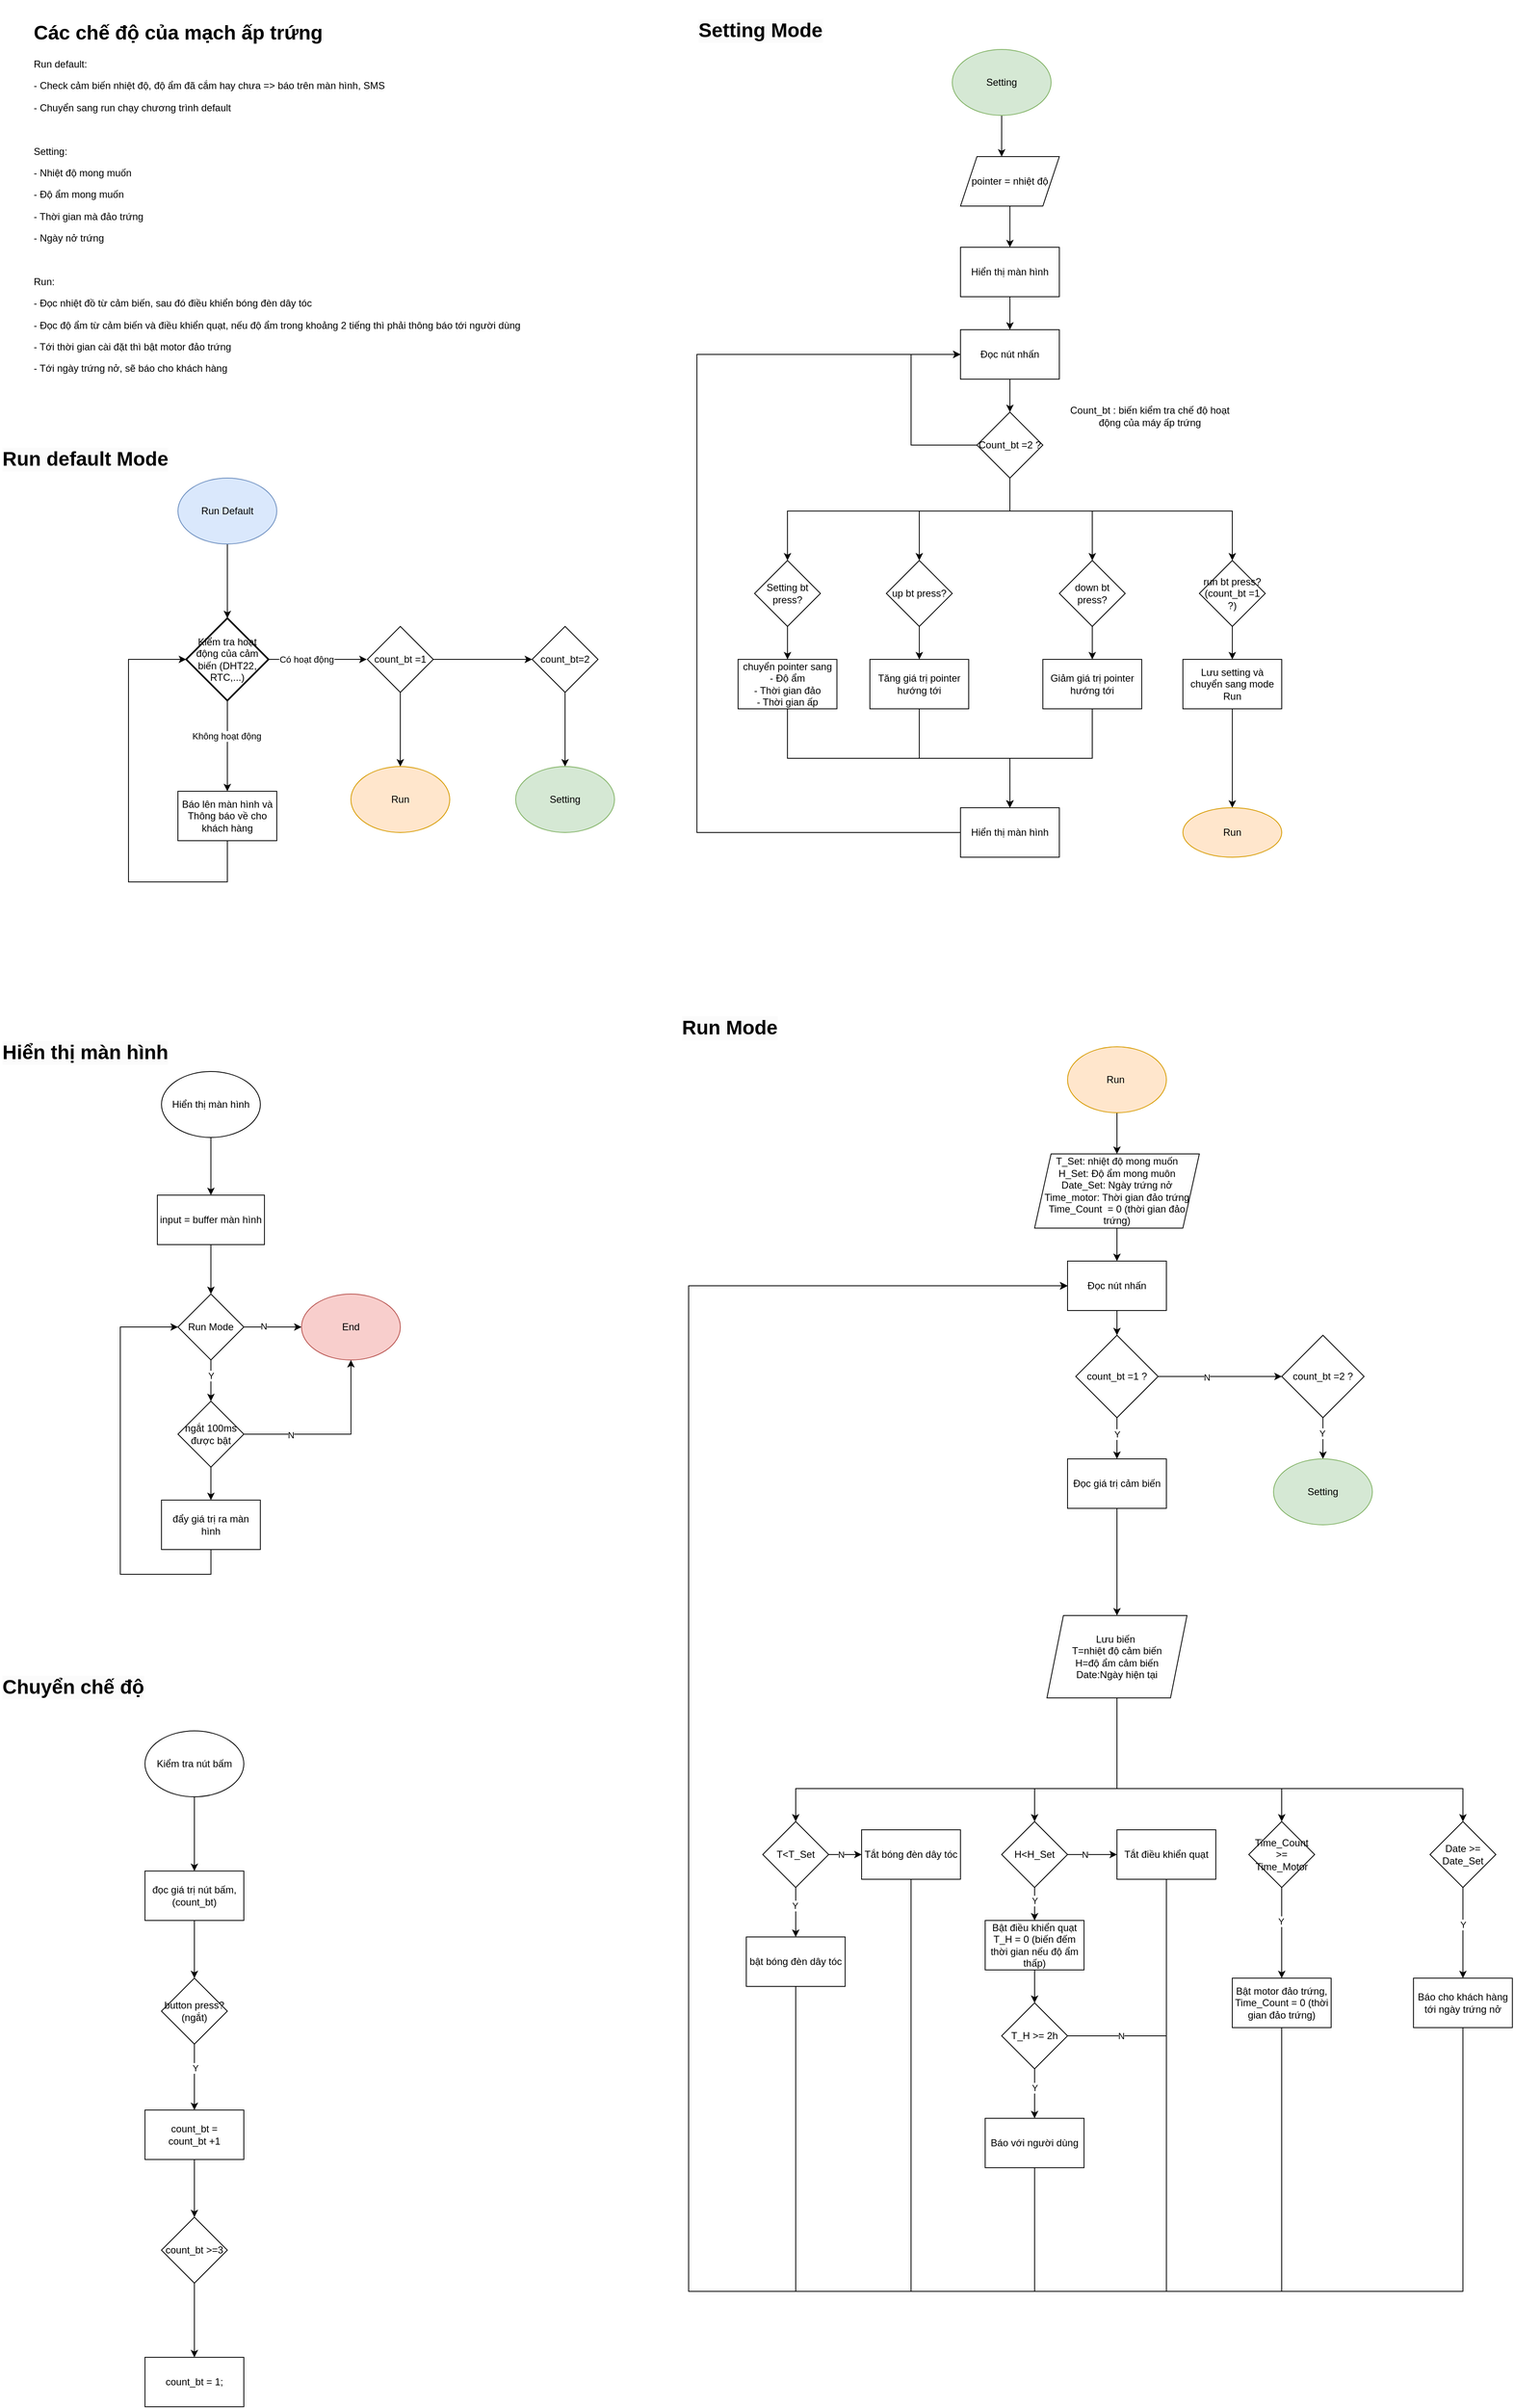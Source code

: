 <mxfile version="21.3.2" type="device">
  <diagram id="CBP5hiTo70mSyP7MHaft" name="Page-1">
    <mxGraphModel dx="880" dy="484" grid="1" gridSize="10" guides="1" tooltips="1" connect="1" arrows="1" fold="1" page="1" pageScale="1" pageWidth="850" pageHeight="1100" math="0" shadow="0">
      <root>
        <mxCell id="0" />
        <mxCell id="1" parent="0" />
        <mxCell id="OI3GbFLyFDMWONoh8uZv-60" value="" style="edgeStyle=orthogonalEdgeStyle;rounded=0;orthogonalLoop=1;jettySize=auto;html=1;fontSize=12;" parent="1" source="OI3GbFLyFDMWONoh8uZv-40" target="OI3GbFLyFDMWONoh8uZv-59" edge="1">
          <mxGeometry relative="1" as="geometry">
            <Array as="points">
              <mxPoint x="1240.04" y="240" />
              <mxPoint x="1240.04" y="240" />
            </Array>
          </mxGeometry>
        </mxCell>
        <mxCell id="OI3GbFLyFDMWONoh8uZv-40" value="Setting" style="ellipse;whiteSpace=wrap;html=1;fontSize=12;fillColor=#d5e8d4;strokeColor=#82b366;" parent="1" vertex="1">
          <mxGeometry x="1180.04" y="120" width="120" height="80" as="geometry" />
        </mxCell>
        <mxCell id="OI3GbFLyFDMWONoh8uZv-45" value="" style="edgeStyle=orthogonalEdgeStyle;rounded=0;orthogonalLoop=1;jettySize=auto;html=1;fontSize=12;" parent="1" source="OI3GbFLyFDMWONoh8uZv-41" target="OI3GbFLyFDMWONoh8uZv-43" edge="1">
          <mxGeometry relative="1" as="geometry" />
        </mxCell>
        <mxCell id="OI3GbFLyFDMWONoh8uZv-41" value="Hiển thị màn hình" style="rounded=0;whiteSpace=wrap;html=1;fontSize=12;" parent="1" vertex="1">
          <mxGeometry x="1190.04" y="360" width="120" height="60" as="geometry" />
        </mxCell>
        <mxCell id="OI3GbFLyFDMWONoh8uZv-44" style="edgeStyle=orthogonalEdgeStyle;rounded=0;orthogonalLoop=1;jettySize=auto;html=1;fontSize=12;entryX=0;entryY=0.5;entryDx=0;entryDy=0;" parent="1" source="OI3GbFLyFDMWONoh8uZv-42" target="OI3GbFLyFDMWONoh8uZv-43" edge="1">
          <mxGeometry relative="1" as="geometry">
            <Array as="points">
              <mxPoint x="1130.04" y="600" />
              <mxPoint x="1130.04" y="490" />
            </Array>
          </mxGeometry>
        </mxCell>
        <mxCell id="OI3GbFLyFDMWONoh8uZv-49" style="edgeStyle=orthogonalEdgeStyle;rounded=0;orthogonalLoop=1;jettySize=auto;html=1;entryX=0.5;entryY=0;entryDx=0;entryDy=0;fontSize=12;" parent="1" source="OI3GbFLyFDMWONoh8uZv-42" target="OI3GbFLyFDMWONoh8uZv-48" edge="1">
          <mxGeometry relative="1" as="geometry">
            <Array as="points">
              <mxPoint x="1250.04" y="680" />
              <mxPoint x="980.04" y="680" />
            </Array>
          </mxGeometry>
        </mxCell>
        <mxCell id="OI3GbFLyFDMWONoh8uZv-53" style="edgeStyle=orthogonalEdgeStyle;rounded=0;orthogonalLoop=1;jettySize=auto;html=1;entryX=0.5;entryY=0;entryDx=0;entryDy=0;fontSize=12;" parent="1" source="OI3GbFLyFDMWONoh8uZv-42" target="OI3GbFLyFDMWONoh8uZv-50" edge="1">
          <mxGeometry relative="1" as="geometry">
            <Array as="points">
              <mxPoint x="1250.04" y="680" />
              <mxPoint x="1140.04" y="680" />
            </Array>
          </mxGeometry>
        </mxCell>
        <mxCell id="OI3GbFLyFDMWONoh8uZv-54" style="edgeStyle=orthogonalEdgeStyle;rounded=0;orthogonalLoop=1;jettySize=auto;html=1;entryX=0.5;entryY=0;entryDx=0;entryDy=0;fontSize=12;" parent="1" source="OI3GbFLyFDMWONoh8uZv-42" target="OI3GbFLyFDMWONoh8uZv-51" edge="1">
          <mxGeometry relative="1" as="geometry">
            <Array as="points">
              <mxPoint x="1250.04" y="680" />
              <mxPoint x="1350.04" y="680" />
            </Array>
          </mxGeometry>
        </mxCell>
        <mxCell id="OI3GbFLyFDMWONoh8uZv-55" style="edgeStyle=orthogonalEdgeStyle;rounded=0;orthogonalLoop=1;jettySize=auto;html=1;entryX=0.5;entryY=0;entryDx=0;entryDy=0;fontSize=12;" parent="1" source="OI3GbFLyFDMWONoh8uZv-42" target="OI3GbFLyFDMWONoh8uZv-52" edge="1">
          <mxGeometry relative="1" as="geometry">
            <Array as="points">
              <mxPoint x="1250.04" y="680" />
              <mxPoint x="1520.04" y="680" />
            </Array>
          </mxGeometry>
        </mxCell>
        <mxCell id="OI3GbFLyFDMWONoh8uZv-42" value="Count_bt =2 ?" style="rhombus;whiteSpace=wrap;html=1;fontSize=12;" parent="1" vertex="1">
          <mxGeometry x="1210.04" y="560" width="80" height="80" as="geometry" />
        </mxCell>
        <mxCell id="OI3GbFLyFDMWONoh8uZv-46" value="" style="edgeStyle=orthogonalEdgeStyle;rounded=0;orthogonalLoop=1;jettySize=auto;html=1;fontSize=12;" parent="1" source="OI3GbFLyFDMWONoh8uZv-43" target="OI3GbFLyFDMWONoh8uZv-42" edge="1">
          <mxGeometry relative="1" as="geometry" />
        </mxCell>
        <mxCell id="OI3GbFLyFDMWONoh8uZv-43" value="Đọc nút nhấn" style="rounded=0;whiteSpace=wrap;html=1;fontSize=12;" parent="1" vertex="1">
          <mxGeometry x="1190.04" y="460" width="120" height="60" as="geometry" />
        </mxCell>
        <mxCell id="OI3GbFLyFDMWONoh8uZv-57" value="" style="edgeStyle=orthogonalEdgeStyle;rounded=0;orthogonalLoop=1;jettySize=auto;html=1;fontSize=12;" parent="1" source="OI3GbFLyFDMWONoh8uZv-48" target="OI3GbFLyFDMWONoh8uZv-56" edge="1">
          <mxGeometry relative="1" as="geometry" />
        </mxCell>
        <mxCell id="OI3GbFLyFDMWONoh8uZv-48" value="Setting bt press?" style="rhombus;whiteSpace=wrap;html=1;fontSize=12;" parent="1" vertex="1">
          <mxGeometry x="940.04" y="740" width="80" height="80" as="geometry" />
        </mxCell>
        <mxCell id="OI3GbFLyFDMWONoh8uZv-64" value="" style="edgeStyle=orthogonalEdgeStyle;rounded=0;orthogonalLoop=1;jettySize=auto;html=1;fontSize=12;" parent="1" source="OI3GbFLyFDMWONoh8uZv-50" target="OI3GbFLyFDMWONoh8uZv-63" edge="1">
          <mxGeometry relative="1" as="geometry" />
        </mxCell>
        <mxCell id="OI3GbFLyFDMWONoh8uZv-50" value="up bt press?" style="rhombus;whiteSpace=wrap;html=1;fontSize=12;" parent="1" vertex="1">
          <mxGeometry x="1100.04" y="740" width="80" height="80" as="geometry" />
        </mxCell>
        <mxCell id="OI3GbFLyFDMWONoh8uZv-66" value="" style="edgeStyle=orthogonalEdgeStyle;rounded=0;orthogonalLoop=1;jettySize=auto;html=1;fontSize=12;" parent="1" source="OI3GbFLyFDMWONoh8uZv-51" target="OI3GbFLyFDMWONoh8uZv-65" edge="1">
          <mxGeometry relative="1" as="geometry" />
        </mxCell>
        <mxCell id="OI3GbFLyFDMWONoh8uZv-51" value="down bt press?" style="rhombus;whiteSpace=wrap;html=1;fontSize=12;" parent="1" vertex="1">
          <mxGeometry x="1310.04" y="740" width="80" height="80" as="geometry" />
        </mxCell>
        <mxCell id="OI3GbFLyFDMWONoh8uZv-68" value="" style="edgeStyle=orthogonalEdgeStyle;rounded=0;orthogonalLoop=1;jettySize=auto;html=1;fontSize=12;" parent="1" source="OI3GbFLyFDMWONoh8uZv-52" target="OI3GbFLyFDMWONoh8uZv-67" edge="1">
          <mxGeometry relative="1" as="geometry" />
        </mxCell>
        <mxCell id="OI3GbFLyFDMWONoh8uZv-52" value="run bt press?&lt;br&gt;(count_bt =1 ?)" style="rhombus;whiteSpace=wrap;html=1;fontSize=12;" parent="1" vertex="1">
          <mxGeometry x="1480.04" y="740" width="80" height="80" as="geometry" />
        </mxCell>
        <mxCell id="OI3GbFLyFDMWONoh8uZv-58" style="edgeStyle=orthogonalEdgeStyle;rounded=0;orthogonalLoop=1;jettySize=auto;html=1;entryX=0;entryY=0.5;entryDx=0;entryDy=0;fontSize=12;exitX=0;exitY=0.5;exitDx=0;exitDy=0;" parent="1" source="OI3GbFLyFDMWONoh8uZv-62" target="OI3GbFLyFDMWONoh8uZv-43" edge="1">
          <mxGeometry relative="1" as="geometry">
            <Array as="points">
              <mxPoint x="870.04" y="1070" />
              <mxPoint x="870.04" y="490" />
            </Array>
          </mxGeometry>
        </mxCell>
        <mxCell id="OI3GbFLyFDMWONoh8uZv-69" style="edgeStyle=orthogonalEdgeStyle;rounded=0;orthogonalLoop=1;jettySize=auto;html=1;entryX=0.5;entryY=0;entryDx=0;entryDy=0;fontSize=12;" parent="1" source="OI3GbFLyFDMWONoh8uZv-56" target="OI3GbFLyFDMWONoh8uZv-62" edge="1">
          <mxGeometry relative="1" as="geometry">
            <Array as="points">
              <mxPoint x="980.04" y="980" />
              <mxPoint x="1250.04" y="980" />
            </Array>
          </mxGeometry>
        </mxCell>
        <mxCell id="OI3GbFLyFDMWONoh8uZv-56" value="chuyển pointer sang&lt;br&gt;- Độ ẩm&lt;br&gt;- Thời gian đảo&lt;br&gt;- Thời gian ấp" style="rounded=0;whiteSpace=wrap;html=1;fontSize=12;" parent="1" vertex="1">
          <mxGeometry x="920.04" y="860" width="120" height="60" as="geometry" />
        </mxCell>
        <mxCell id="OI3GbFLyFDMWONoh8uZv-61" value="" style="edgeStyle=orthogonalEdgeStyle;rounded=0;orthogonalLoop=1;jettySize=auto;html=1;fontSize=12;" parent="1" source="OI3GbFLyFDMWONoh8uZv-59" target="OI3GbFLyFDMWONoh8uZv-41" edge="1">
          <mxGeometry relative="1" as="geometry" />
        </mxCell>
        <mxCell id="OI3GbFLyFDMWONoh8uZv-59" value="pointer = nhiệt độ" style="shape=parallelogram;perimeter=parallelogramPerimeter;whiteSpace=wrap;html=1;fixedSize=1;fontSize=12;" parent="1" vertex="1">
          <mxGeometry x="1190.04" y="250" width="120" height="60" as="geometry" />
        </mxCell>
        <mxCell id="OI3GbFLyFDMWONoh8uZv-62" value="Hiển thị màn hình" style="rounded=0;whiteSpace=wrap;html=1;fontSize=12;" parent="1" vertex="1">
          <mxGeometry x="1190.04" y="1040" width="120" height="60" as="geometry" />
        </mxCell>
        <mxCell id="OI3GbFLyFDMWONoh8uZv-72" style="edgeStyle=orthogonalEdgeStyle;rounded=0;orthogonalLoop=1;jettySize=auto;html=1;fontSize=12;" parent="1" source="OI3GbFLyFDMWONoh8uZv-63" target="OI3GbFLyFDMWONoh8uZv-62" edge="1">
          <mxGeometry relative="1" as="geometry" />
        </mxCell>
        <mxCell id="OI3GbFLyFDMWONoh8uZv-63" value="Tăng giá trị pointer hướng tới" style="rounded=0;whiteSpace=wrap;html=1;fontSize=12;" parent="1" vertex="1">
          <mxGeometry x="1080.04" y="860" width="120" height="60" as="geometry" />
        </mxCell>
        <mxCell id="OI3GbFLyFDMWONoh8uZv-73" style="edgeStyle=orthogonalEdgeStyle;rounded=0;orthogonalLoop=1;jettySize=auto;html=1;fontSize=12;" parent="1" source="OI3GbFLyFDMWONoh8uZv-65" target="OI3GbFLyFDMWONoh8uZv-62" edge="1">
          <mxGeometry relative="1" as="geometry" />
        </mxCell>
        <mxCell id="OI3GbFLyFDMWONoh8uZv-65" value="Giảm giá trị pointer hướng tới" style="rounded=0;whiteSpace=wrap;html=1;fontSize=12;" parent="1" vertex="1">
          <mxGeometry x="1290.04" y="860" width="120" height="60" as="geometry" />
        </mxCell>
        <mxCell id="OI3GbFLyFDMWONoh8uZv-76" value="" style="edgeStyle=orthogonalEdgeStyle;rounded=0;orthogonalLoop=1;jettySize=auto;html=1;fontSize=12;" parent="1" source="OI3GbFLyFDMWONoh8uZv-67" target="OI3GbFLyFDMWONoh8uZv-75" edge="1">
          <mxGeometry relative="1" as="geometry" />
        </mxCell>
        <mxCell id="OI3GbFLyFDMWONoh8uZv-67" value="Lưu setting và chuyển sang mode Run" style="rounded=0;whiteSpace=wrap;html=1;fontSize=12;" parent="1" vertex="1">
          <mxGeometry x="1460.04" y="860" width="120" height="60" as="geometry" />
        </mxCell>
        <mxCell id="OI3GbFLyFDMWONoh8uZv-75" value="Run" style="ellipse;whiteSpace=wrap;html=1;rounded=0;fillColor=#ffe6cc;strokeColor=#d79b00;" parent="1" vertex="1">
          <mxGeometry x="1460.04" y="1040" width="120" height="60" as="geometry" />
        </mxCell>
        <mxCell id="OI3GbFLyFDMWONoh8uZv-94" value="" style="edgeStyle=orthogonalEdgeStyle;rounded=0;orthogonalLoop=1;jettySize=auto;html=1;fontSize=12;" parent="1" source="OI3GbFLyFDMWONoh8uZv-77" target="OI3GbFLyFDMWONoh8uZv-93" edge="1">
          <mxGeometry relative="1" as="geometry" />
        </mxCell>
        <mxCell id="OI3GbFLyFDMWONoh8uZv-77" value="Run&amp;nbsp;" style="ellipse;whiteSpace=wrap;html=1;fontSize=12;fillColor=#ffe6cc;strokeColor=#d79b00;" parent="1" vertex="1">
          <mxGeometry x="1320" y="1330" width="120" height="80" as="geometry" />
        </mxCell>
        <mxCell id="OI3GbFLyFDMWONoh8uZv-83" value="" style="edgeStyle=orthogonalEdgeStyle;rounded=0;orthogonalLoop=1;jettySize=auto;html=1;fontSize=12;" parent="1" source="OI3GbFLyFDMWONoh8uZv-80" target="OI3GbFLyFDMWONoh8uZv-82" edge="1">
          <mxGeometry relative="1" as="geometry" />
        </mxCell>
        <mxCell id="OI3GbFLyFDMWONoh8uZv-80" value="Đọc nút nhấn" style="whiteSpace=wrap;html=1;" parent="1" vertex="1">
          <mxGeometry x="1320" y="1590" width="120" height="60" as="geometry" />
        </mxCell>
        <mxCell id="OI3GbFLyFDMWONoh8uZv-125" value="" style="edgeStyle=orthogonalEdgeStyle;rounded=0;orthogonalLoop=1;jettySize=auto;html=1;fontSize=12;" parent="1" source="OI3GbFLyFDMWONoh8uZv-82" target="OI3GbFLyFDMWONoh8uZv-124" edge="1">
          <mxGeometry relative="1" as="geometry" />
        </mxCell>
        <mxCell id="gwn-qFklgQMnZTFUZ77Z-50" value="Y" style="edgeLabel;html=1;align=center;verticalAlign=middle;resizable=0;points=[];" parent="OI3GbFLyFDMWONoh8uZv-125" vertex="1" connectable="0">
          <mxGeometry x="-0.28" relative="1" as="geometry">
            <mxPoint y="2" as="offset" />
          </mxGeometry>
        </mxCell>
        <mxCell id="TSq2ErQcHhhTsvANvMW7-55" value="" style="edgeStyle=orthogonalEdgeStyle;rounded=0;orthogonalLoop=1;jettySize=auto;html=1;" parent="1" source="OI3GbFLyFDMWONoh8uZv-82" target="TSq2ErQcHhhTsvANvMW7-54" edge="1">
          <mxGeometry relative="1" as="geometry" />
        </mxCell>
        <mxCell id="TSq2ErQcHhhTsvANvMW7-58" value="N" style="edgeLabel;html=1;align=center;verticalAlign=middle;resizable=0;points=[];" parent="TSq2ErQcHhhTsvANvMW7-55" vertex="1" connectable="0">
          <mxGeometry x="-0.223" y="-1" relative="1" as="geometry">
            <mxPoint as="offset" />
          </mxGeometry>
        </mxCell>
        <mxCell id="OI3GbFLyFDMWONoh8uZv-82" value="count_bt =1 ?" style="rhombus;whiteSpace=wrap;html=1;fontSize=12;" parent="1" vertex="1">
          <mxGeometry x="1330" y="1680" width="100" height="100" as="geometry" />
        </mxCell>
        <mxCell id="OI3GbFLyFDMWONoh8uZv-91" style="edgeStyle=orthogonalEdgeStyle;rounded=0;orthogonalLoop=1;jettySize=auto;html=1;entryX=0.5;entryY=0;entryDx=0;entryDy=0;fontSize=12;" parent="1" source="OI3GbFLyFDMWONoh8uZv-87" target="OI3GbFLyFDMWONoh8uZv-89" edge="1">
          <mxGeometry relative="1" as="geometry">
            <Array as="points">
              <mxPoint x="1380" y="2230" />
              <mxPoint x="990" y="2230" />
            </Array>
          </mxGeometry>
        </mxCell>
        <mxCell id="OI3GbFLyFDMWONoh8uZv-92" style="edgeStyle=orthogonalEdgeStyle;rounded=0;orthogonalLoop=1;jettySize=auto;html=1;entryX=0.5;entryY=0;entryDx=0;entryDy=0;fontSize=12;" parent="1" source="OI3GbFLyFDMWONoh8uZv-87" target="OI3GbFLyFDMWONoh8uZv-90" edge="1">
          <mxGeometry relative="1" as="geometry">
            <Array as="points">
              <mxPoint x="1380" y="2230" />
              <mxPoint x="1580" y="2230" />
            </Array>
          </mxGeometry>
        </mxCell>
        <mxCell id="OI3GbFLyFDMWONoh8uZv-104" style="edgeStyle=orthogonalEdgeStyle;rounded=0;orthogonalLoop=1;jettySize=auto;html=1;fontSize=12;" parent="1" source="OI3GbFLyFDMWONoh8uZv-87" target="OI3GbFLyFDMWONoh8uZv-103" edge="1">
          <mxGeometry relative="1" as="geometry">
            <Array as="points">
              <mxPoint x="1380" y="2230" />
              <mxPoint x="1800" y="2230" />
            </Array>
          </mxGeometry>
        </mxCell>
        <mxCell id="OI3GbFLyFDMWONoh8uZv-113" style="edgeStyle=orthogonalEdgeStyle;rounded=0;orthogonalLoop=1;jettySize=auto;html=1;entryX=0.5;entryY=0;entryDx=0;entryDy=0;fontSize=12;" parent="1" source="OI3GbFLyFDMWONoh8uZv-87" target="OI3GbFLyFDMWONoh8uZv-110" edge="1">
          <mxGeometry relative="1" as="geometry">
            <Array as="points">
              <mxPoint x="1380" y="2230" />
              <mxPoint x="1280" y="2230" />
            </Array>
          </mxGeometry>
        </mxCell>
        <mxCell id="OI3GbFLyFDMWONoh8uZv-87" value="Lưu biến&amp;nbsp;&lt;br&gt;T=nhiệt độ cảm biến&lt;br&gt;H=độ ẩm cảm biến&lt;br&gt;Date:Ngày hiện tại" style="shape=parallelogram;perimeter=parallelogramPerimeter;whiteSpace=wrap;html=1;fixedSize=1;fontSize=12;" parent="1" vertex="1">
          <mxGeometry x="1295" y="2020" width="170" height="100" as="geometry" />
        </mxCell>
        <mxCell id="OI3GbFLyFDMWONoh8uZv-107" value="" style="edgeStyle=orthogonalEdgeStyle;rounded=0;orthogonalLoop=1;jettySize=auto;html=1;fontSize=12;" parent="1" source="OI3GbFLyFDMWONoh8uZv-89" target="OI3GbFLyFDMWONoh8uZv-106" edge="1">
          <mxGeometry relative="1" as="geometry" />
        </mxCell>
        <mxCell id="gwn-qFklgQMnZTFUZ77Z-52" value="Y" style="edgeLabel;html=1;align=center;verticalAlign=middle;resizable=0;points=[];" parent="OI3GbFLyFDMWONoh8uZv-107" vertex="1" connectable="0">
          <mxGeometry x="-0.288" y="-1" relative="1" as="geometry">
            <mxPoint as="offset" />
          </mxGeometry>
        </mxCell>
        <mxCell id="OI3GbFLyFDMWONoh8uZv-109" value="" style="edgeStyle=orthogonalEdgeStyle;rounded=0;orthogonalLoop=1;jettySize=auto;html=1;fontSize=12;" parent="1" source="OI3GbFLyFDMWONoh8uZv-89" target="OI3GbFLyFDMWONoh8uZv-108" edge="1">
          <mxGeometry relative="1" as="geometry" />
        </mxCell>
        <mxCell id="gwn-qFklgQMnZTFUZ77Z-56" value="N" style="edgeLabel;html=1;align=center;verticalAlign=middle;resizable=0;points=[];" parent="OI3GbFLyFDMWONoh8uZv-109" vertex="1" connectable="0">
          <mxGeometry x="-0.286" relative="1" as="geometry">
            <mxPoint as="offset" />
          </mxGeometry>
        </mxCell>
        <mxCell id="OI3GbFLyFDMWONoh8uZv-89" value="T&amp;lt;T_Set" style="rhombus;whiteSpace=wrap;html=1;fontSize=12;" parent="1" vertex="1">
          <mxGeometry x="950" y="2270" width="80" height="80" as="geometry" />
        </mxCell>
        <mxCell id="OI3GbFLyFDMWONoh8uZv-121" value="" style="edgeStyle=orthogonalEdgeStyle;rounded=0;orthogonalLoop=1;jettySize=auto;html=1;fontSize=12;" parent="1" source="OI3GbFLyFDMWONoh8uZv-90" target="OI3GbFLyFDMWONoh8uZv-120" edge="1">
          <mxGeometry relative="1" as="geometry" />
        </mxCell>
        <mxCell id="gwn-qFklgQMnZTFUZ77Z-61" value="Y" style="edgeLabel;html=1;align=center;verticalAlign=middle;resizable=0;points=[];" parent="OI3GbFLyFDMWONoh8uZv-121" vertex="1" connectable="0">
          <mxGeometry x="-0.256" y="-1" relative="1" as="geometry">
            <mxPoint as="offset" />
          </mxGeometry>
        </mxCell>
        <mxCell id="OI3GbFLyFDMWONoh8uZv-90" value="Time_Count &amp;gt;= Time_Motor" style="rhombus;whiteSpace=wrap;html=1;fontSize=12;" parent="1" vertex="1">
          <mxGeometry x="1540" y="2270" width="80" height="80" as="geometry" />
        </mxCell>
        <mxCell id="OI3GbFLyFDMWONoh8uZv-105" value="" style="edgeStyle=orthogonalEdgeStyle;rounded=0;orthogonalLoop=1;jettySize=auto;html=1;fontSize=12;" parent="1" source="OI3GbFLyFDMWONoh8uZv-93" target="OI3GbFLyFDMWONoh8uZv-80" edge="1">
          <mxGeometry relative="1" as="geometry" />
        </mxCell>
        <mxCell id="OI3GbFLyFDMWONoh8uZv-93" value="T_Set: nhiệt độ mong muốn&lt;br&gt;H_Set: Độ ẩm mong muôn&lt;br&gt;Date_Set: Ngày trứng nở&lt;br&gt;Time_motor: Thời gian đảo trứng&lt;br&gt;Time_Count&amp;nbsp; = 0 (thời gian đảo trứng)" style="shape=parallelogram;perimeter=parallelogramPerimeter;whiteSpace=wrap;html=1;fixedSize=1;fontSize=12;" parent="1" vertex="1">
          <mxGeometry x="1280" y="1460" width="200" height="90" as="geometry" />
        </mxCell>
        <mxCell id="OI3GbFLyFDMWONoh8uZv-123" value="" style="edgeStyle=orthogonalEdgeStyle;rounded=0;orthogonalLoop=1;jettySize=auto;html=1;fontSize=12;" parent="1" source="OI3GbFLyFDMWONoh8uZv-103" target="OI3GbFLyFDMWONoh8uZv-122" edge="1">
          <mxGeometry relative="1" as="geometry" />
        </mxCell>
        <mxCell id="gwn-qFklgQMnZTFUZ77Z-62" value="Y" style="edgeLabel;html=1;align=center;verticalAlign=middle;resizable=0;points=[];" parent="OI3GbFLyFDMWONoh8uZv-123" vertex="1" connectable="0">
          <mxGeometry x="-0.185" relative="1" as="geometry">
            <mxPoint as="offset" />
          </mxGeometry>
        </mxCell>
        <mxCell id="OI3GbFLyFDMWONoh8uZv-103" value="Date &amp;gt;= Date_Set" style="rhombus;whiteSpace=wrap;html=1;fontSize=12;" parent="1" vertex="1">
          <mxGeometry x="1760" y="2270" width="80" height="80" as="geometry" />
        </mxCell>
        <mxCell id="OI3GbFLyFDMWONoh8uZv-128" style="edgeStyle=orthogonalEdgeStyle;rounded=0;orthogonalLoop=1;jettySize=auto;html=1;fontSize=12;entryX=0;entryY=0.5;entryDx=0;entryDy=0;" parent="1" source="OI3GbFLyFDMWONoh8uZv-106" target="OI3GbFLyFDMWONoh8uZv-80" edge="1">
          <mxGeometry relative="1" as="geometry">
            <Array as="points">
              <mxPoint x="990" y="2840" />
              <mxPoint x="860" y="2840" />
              <mxPoint x="860" y="1620" />
            </Array>
            <mxPoint x="1330" y="1730" as="targetPoint" />
          </mxGeometry>
        </mxCell>
        <mxCell id="OI3GbFLyFDMWONoh8uZv-106" value="bật bóng đèn dây tóc" style="whiteSpace=wrap;html=1;" parent="1" vertex="1">
          <mxGeometry x="930" y="2410" width="120" height="60" as="geometry" />
        </mxCell>
        <mxCell id="OI3GbFLyFDMWONoh8uZv-134" style="edgeStyle=orthogonalEdgeStyle;rounded=0;orthogonalLoop=1;jettySize=auto;html=1;fontSize=12;" parent="1" source="OI3GbFLyFDMWONoh8uZv-108" edge="1">
          <mxGeometry relative="1" as="geometry">
            <Array as="points">
              <mxPoint x="1130" y="2840" />
              <mxPoint x="860" y="2840" />
              <mxPoint x="860" y="1620" />
            </Array>
            <mxPoint x="1320" y="1620" as="targetPoint" />
          </mxGeometry>
        </mxCell>
        <mxCell id="OI3GbFLyFDMWONoh8uZv-108" value="Tắt bóng đèn dây tóc" style="whiteSpace=wrap;html=1;" parent="1" vertex="1">
          <mxGeometry x="1070" y="2280" width="120" height="60" as="geometry" />
        </mxCell>
        <mxCell id="OI3GbFLyFDMWONoh8uZv-138" value="" style="edgeStyle=orthogonalEdgeStyle;rounded=0;orthogonalLoop=1;jettySize=auto;html=1;fontSize=12;" parent="1" source="OI3GbFLyFDMWONoh8uZv-110" target="OI3GbFLyFDMWONoh8uZv-136" edge="1">
          <mxGeometry relative="1" as="geometry" />
        </mxCell>
        <mxCell id="gwn-qFklgQMnZTFUZ77Z-57" value="Y" style="edgeLabel;html=1;align=center;verticalAlign=middle;resizable=0;points=[];" parent="OI3GbFLyFDMWONoh8uZv-138" vertex="1" connectable="0">
          <mxGeometry x="-0.231" relative="1" as="geometry">
            <mxPoint as="offset" />
          </mxGeometry>
        </mxCell>
        <mxCell id="OI3GbFLyFDMWONoh8uZv-143" value="" style="edgeStyle=orthogonalEdgeStyle;rounded=0;orthogonalLoop=1;jettySize=auto;html=1;fontSize=12;" parent="1" source="OI3GbFLyFDMWONoh8uZv-110" target="OI3GbFLyFDMWONoh8uZv-142" edge="1">
          <mxGeometry relative="1" as="geometry" />
        </mxCell>
        <mxCell id="gwn-qFklgQMnZTFUZ77Z-58" value="N" style="edgeLabel;html=1;align=center;verticalAlign=middle;resizable=0;points=[];" parent="OI3GbFLyFDMWONoh8uZv-143" vertex="1" connectable="0">
          <mxGeometry x="-0.293" relative="1" as="geometry">
            <mxPoint as="offset" />
          </mxGeometry>
        </mxCell>
        <mxCell id="OI3GbFLyFDMWONoh8uZv-110" value="H&amp;lt;H_Set" style="rhombus;whiteSpace=wrap;html=1;fontSize=12;" parent="1" vertex="1">
          <mxGeometry x="1240" y="2270" width="80" height="80" as="geometry" />
        </mxCell>
        <mxCell id="TSq2ErQcHhhTsvANvMW7-25" style="edgeStyle=orthogonalEdgeStyle;rounded=0;orthogonalLoop=1;jettySize=auto;html=1;entryX=0;entryY=0.5;entryDx=0;entryDy=0;" parent="1" source="OI3GbFLyFDMWONoh8uZv-118" target="OI3GbFLyFDMWONoh8uZv-80" edge="1">
          <mxGeometry relative="1" as="geometry">
            <mxPoint x="1280" y="2770.0" as="targetPoint" />
            <Array as="points">
              <mxPoint x="1280" y="2840" />
              <mxPoint x="860" y="2840" />
              <mxPoint x="860" y="1620" />
            </Array>
          </mxGeometry>
        </mxCell>
        <mxCell id="OI3GbFLyFDMWONoh8uZv-118" value="Báo với người dùng" style="whiteSpace=wrap;html=1;" parent="1" vertex="1">
          <mxGeometry x="1220" y="2630" width="120" height="60" as="geometry" />
        </mxCell>
        <mxCell id="OI3GbFLyFDMWONoh8uZv-145" style="edgeStyle=orthogonalEdgeStyle;rounded=0;orthogonalLoop=1;jettySize=auto;html=1;fontSize=12;" parent="1" source="OI3GbFLyFDMWONoh8uZv-120" edge="1">
          <mxGeometry relative="1" as="geometry">
            <Array as="points">
              <mxPoint x="1580" y="2840" />
              <mxPoint x="860" y="2840" />
              <mxPoint x="860" y="1620" />
            </Array>
            <mxPoint x="1320" y="1620" as="targetPoint" />
          </mxGeometry>
        </mxCell>
        <mxCell id="OI3GbFLyFDMWONoh8uZv-120" value="Bật motor đảo trứng,&lt;br&gt;Time_Count = 0 (thời gian đảo trứng)" style="whiteSpace=wrap;html=1;" parent="1" vertex="1">
          <mxGeometry x="1520" y="2460" width="120" height="60" as="geometry" />
        </mxCell>
        <mxCell id="OI3GbFLyFDMWONoh8uZv-146" style="edgeStyle=orthogonalEdgeStyle;rounded=0;orthogonalLoop=1;jettySize=auto;html=1;fontSize=12;entryX=0;entryY=0.5;entryDx=0;entryDy=0;" parent="1" source="OI3GbFLyFDMWONoh8uZv-122" target="OI3GbFLyFDMWONoh8uZv-80" edge="1">
          <mxGeometry relative="1" as="geometry">
            <Array as="points">
              <mxPoint x="1800" y="2840" />
              <mxPoint x="860" y="2840" />
              <mxPoint x="860" y="1620" />
            </Array>
            <mxPoint x="1330" y="1730" as="targetPoint" />
          </mxGeometry>
        </mxCell>
        <mxCell id="OI3GbFLyFDMWONoh8uZv-122" value="Báo cho khách hàng tới ngày trứng nở" style="whiteSpace=wrap;html=1;" parent="1" vertex="1">
          <mxGeometry x="1740" y="2460" width="120" height="60" as="geometry" />
        </mxCell>
        <mxCell id="OI3GbFLyFDMWONoh8uZv-124" value="Đọc giá trị cảm biến" style="whiteSpace=wrap;html=1;" parent="1" vertex="1">
          <mxGeometry x="1320" y="1830" width="120" height="60" as="geometry" />
        </mxCell>
        <mxCell id="OI3GbFLyFDMWONoh8uZv-133" value="" style="edgeStyle=orthogonalEdgeStyle;rounded=0;orthogonalLoop=1;jettySize=auto;html=1;fontSize=12;exitX=0.5;exitY=1;exitDx=0;exitDy=0;" parent="1" source="OI3GbFLyFDMWONoh8uZv-124" target="OI3GbFLyFDMWONoh8uZv-87" edge="1">
          <mxGeometry relative="1" as="geometry">
            <mxPoint x="1380" y="2030" as="sourcePoint" />
          </mxGeometry>
        </mxCell>
        <mxCell id="OI3GbFLyFDMWONoh8uZv-140" value="" style="edgeStyle=orthogonalEdgeStyle;rounded=0;orthogonalLoop=1;jettySize=auto;html=1;fontSize=12;" parent="1" source="OI3GbFLyFDMWONoh8uZv-116" target="OI3GbFLyFDMWONoh8uZv-118" edge="1">
          <mxGeometry relative="1" as="geometry" />
        </mxCell>
        <mxCell id="gwn-qFklgQMnZTFUZ77Z-59" value="Y" style="edgeLabel;html=1;align=center;verticalAlign=middle;resizable=0;points=[];" parent="OI3GbFLyFDMWONoh8uZv-140" vertex="1" connectable="0">
          <mxGeometry x="-0.729" relative="1" as="geometry">
            <mxPoint y="15" as="offset" />
          </mxGeometry>
        </mxCell>
        <mxCell id="OI3GbFLyFDMWONoh8uZv-141" style="edgeStyle=orthogonalEdgeStyle;rounded=0;orthogonalLoop=1;jettySize=auto;html=1;entryX=0;entryY=0.5;entryDx=0;entryDy=0;fontSize=12;" parent="1" source="OI3GbFLyFDMWONoh8uZv-116" target="OI3GbFLyFDMWONoh8uZv-80" edge="1">
          <mxGeometry relative="1" as="geometry">
            <Array as="points">
              <mxPoint x="1440" y="2530" />
              <mxPoint x="1440" y="2840" />
              <mxPoint x="860" y="2840" />
              <mxPoint x="860" y="1620" />
            </Array>
          </mxGeometry>
        </mxCell>
        <mxCell id="gwn-qFklgQMnZTFUZ77Z-60" value="N" style="edgeLabel;html=1;align=center;verticalAlign=middle;resizable=0;points=[];" parent="OI3GbFLyFDMWONoh8uZv-141" vertex="1" connectable="0">
          <mxGeometry x="-0.952" relative="1" as="geometry">
            <mxPoint as="offset" />
          </mxGeometry>
        </mxCell>
        <mxCell id="OI3GbFLyFDMWONoh8uZv-116" value="T_H &amp;gt;= 2h" style="rhombus;whiteSpace=wrap;html=1;fontSize=12;" parent="1" vertex="1">
          <mxGeometry x="1240" y="2490" width="80" height="80" as="geometry" />
        </mxCell>
        <mxCell id="OI3GbFLyFDMWONoh8uZv-139" value="" style="edgeStyle=orthogonalEdgeStyle;rounded=0;orthogonalLoop=1;jettySize=auto;html=1;fontSize=12;" parent="1" source="OI3GbFLyFDMWONoh8uZv-136" target="OI3GbFLyFDMWONoh8uZv-116" edge="1">
          <mxGeometry relative="1" as="geometry" />
        </mxCell>
        <mxCell id="OI3GbFLyFDMWONoh8uZv-136" value="Bật điều khiển quạt&lt;br&gt;T_H = 0 (biến đếm thời gian nếu độ ẩm thấp)" style="whiteSpace=wrap;html=1;" parent="1" vertex="1">
          <mxGeometry x="1220" y="2390" width="120" height="60" as="geometry" />
        </mxCell>
        <mxCell id="OI3GbFLyFDMWONoh8uZv-144" style="edgeStyle=orthogonalEdgeStyle;rounded=0;orthogonalLoop=1;jettySize=auto;html=1;entryX=0;entryY=0.5;entryDx=0;entryDy=0;fontSize=12;" parent="1" source="OI3GbFLyFDMWONoh8uZv-142" target="OI3GbFLyFDMWONoh8uZv-80" edge="1">
          <mxGeometry relative="1" as="geometry">
            <Array as="points">
              <mxPoint x="1440" y="2840" />
              <mxPoint x="860" y="2840" />
              <mxPoint x="860" y="1620" />
            </Array>
          </mxGeometry>
        </mxCell>
        <mxCell id="OI3GbFLyFDMWONoh8uZv-142" value="Tắt điều khiển quạt" style="whiteSpace=wrap;html=1;" parent="1" vertex="1">
          <mxGeometry x="1380" y="2280" width="120" height="60" as="geometry" />
        </mxCell>
        <mxCell id="gwn-qFklgQMnZTFUZ77Z-1" value="&lt;h1&gt;Các chế độ của mạch ấp trứng&amp;nbsp;&lt;/h1&gt;&lt;p&gt;Run default:&amp;nbsp;&lt;/p&gt;&lt;p&gt;- Check cảm biến nhiệt độ, độ ẩm đã cắm hay chưa =&amp;gt; báo trên màn hình, SMS&lt;/p&gt;&lt;p&gt;- Chuyển sang run chạy chương trình default&lt;/p&gt;&lt;p&gt;&lt;br&gt;&lt;/p&gt;&lt;p&gt;Setting:&lt;/p&gt;&lt;p&gt;- Nhiệt độ mong muốn&lt;/p&gt;&lt;p&gt;- Độ ẩm mong muốn&lt;/p&gt;&lt;p&gt;- Thời gian mà đảo trứng&lt;/p&gt;&lt;p&gt;- Ngày nở trứng&lt;/p&gt;&lt;p&gt;&lt;br&gt;&lt;/p&gt;&lt;p&gt;Run:&lt;/p&gt;&lt;p&gt;- Đọc nhiệt đồ từ cảm biến, sau đó điều khiển bóng đèn dây tóc&lt;/p&gt;&lt;p&gt;- Đọc độ ẩm từ cảm biến và điều khiển quạt, nếu độ ẩm trong khoảng 2 tiếng thì phải thông báo tới người dùng&lt;/p&gt;&lt;p&gt;- Tới thời gian cài đặt thì bật motor đảo trứng&lt;/p&gt;&lt;p&gt;- Tới ngày trứng nở, sẽ báo cho khách hàng&lt;/p&gt;&lt;p&gt;&lt;br&gt;&lt;/p&gt;" style="text;html=1;strokeColor=none;fillColor=none;spacing=5;spacingTop=-20;whiteSpace=wrap;overflow=hidden;rounded=0;shadow=0;" parent="1" vertex="1">
          <mxGeometry x="60" y="80" width="620" height="450" as="geometry" />
        </mxCell>
        <mxCell id="gwn-qFklgQMnZTFUZ77Z-2" value="&lt;h1 style=&quot;border-color: var(--border-color); color: rgb(0, 0, 0); font-family: Helvetica; font-style: normal; font-variant-ligatures: normal; font-variant-caps: normal; letter-spacing: normal; orphans: 2; text-align: left; text-indent: 0px; text-transform: none; widows: 2; word-spacing: 0px; -webkit-text-stroke-width: 0px; background-color: rgb(251, 251, 251); text-decoration-thickness: initial; text-decoration-style: initial; text-decoration-color: initial;&quot;&gt;Setting Mode&lt;/h1&gt;" style="text;whiteSpace=wrap;html=1;" parent="1" vertex="1">
          <mxGeometry x="870" y="60" width="160" height="70" as="geometry" />
        </mxCell>
        <mxCell id="gwn-qFklgQMnZTFUZ77Z-12" style="edgeStyle=orthogonalEdgeStyle;rounded=0;orthogonalLoop=1;jettySize=auto;html=1;" parent="1" source="gwn-qFklgQMnZTFUZ77Z-5" edge="1">
          <mxGeometry relative="1" as="geometry">
            <mxPoint x="300" y="810" as="targetPoint" />
          </mxGeometry>
        </mxCell>
        <mxCell id="gwn-qFklgQMnZTFUZ77Z-5" value="Run Default" style="ellipse;whiteSpace=wrap;html=1;fontSize=12;fillColor=#dae8fc;strokeColor=#6c8ebf;" parent="1" vertex="1">
          <mxGeometry x="240" y="640" width="120" height="80" as="geometry" />
        </mxCell>
        <mxCell id="gwn-qFklgQMnZTFUZ77Z-20" style="edgeStyle=orthogonalEdgeStyle;rounded=0;orthogonalLoop=1;jettySize=auto;html=1;entryX=0;entryY=0.5;entryDx=0;entryDy=0;exitX=1;exitY=0.5;exitDx=0;exitDy=0;exitPerimeter=0;" parent="1" source="gwn-qFklgQMnZTFUZ77Z-27" edge="1">
          <mxGeometry relative="1" as="geometry">
            <mxPoint x="340" y="850" as="sourcePoint" />
            <mxPoint x="469.13" y="860" as="targetPoint" />
          </mxGeometry>
        </mxCell>
        <mxCell id="gwn-qFklgQMnZTFUZ77Z-21" value="Có hoạt động" style="edgeLabel;html=1;align=center;verticalAlign=middle;resizable=0;points=[];" parent="gwn-qFklgQMnZTFUZ77Z-20" vertex="1" connectable="0">
          <mxGeometry x="-0.238" relative="1" as="geometry">
            <mxPoint as="offset" />
          </mxGeometry>
        </mxCell>
        <mxCell id="gwn-qFklgQMnZTFUZ77Z-23" value="" style="edgeStyle=orthogonalEdgeStyle;rounded=0;orthogonalLoop=1;jettySize=auto;html=1;exitX=0.5;exitY=1;exitDx=0;exitDy=0;exitPerimeter=0;" parent="1" source="gwn-qFklgQMnZTFUZ77Z-27" target="gwn-qFklgQMnZTFUZ77Z-22" edge="1">
          <mxGeometry relative="1" as="geometry">
            <mxPoint x="300.043" y="889.957" as="sourcePoint" />
            <Array as="points">
              <mxPoint x="300" y="940" />
              <mxPoint x="300" y="940" />
            </Array>
          </mxGeometry>
        </mxCell>
        <mxCell id="gwn-qFklgQMnZTFUZ77Z-24" value="Không hoạt động" style="edgeLabel;html=1;align=center;verticalAlign=middle;resizable=0;points=[];" parent="gwn-qFklgQMnZTFUZ77Z-23" vertex="1" connectable="0">
          <mxGeometry x="-0.218" y="-1" relative="1" as="geometry">
            <mxPoint as="offset" />
          </mxGeometry>
        </mxCell>
        <mxCell id="gwn-qFklgQMnZTFUZ77Z-25" style="edgeStyle=orthogonalEdgeStyle;rounded=0;orthogonalLoop=1;jettySize=auto;html=1;entryX=0;entryY=0.5;entryDx=0;entryDy=0;entryPerimeter=0;" parent="1" source="gwn-qFklgQMnZTFUZ77Z-22" target="gwn-qFklgQMnZTFUZ77Z-27" edge="1">
          <mxGeometry relative="1" as="geometry">
            <mxPoint x="260" y="850" as="targetPoint" />
            <Array as="points">
              <mxPoint x="300" y="1130" />
              <mxPoint x="180" y="1130" />
              <mxPoint x="180" y="860" />
            </Array>
          </mxGeometry>
        </mxCell>
        <mxCell id="gwn-qFklgQMnZTFUZ77Z-22" value="Báo lên màn hình và&lt;br&gt;Thông báo về cho khách hàng" style="whiteSpace=wrap;html=1;" parent="1" vertex="1">
          <mxGeometry x="240" y="1020" width="120" height="60" as="geometry" />
        </mxCell>
        <mxCell id="gwn-qFklgQMnZTFUZ77Z-27" value="Kiểm tra hoạt động của cảm biến (DHT22, RTC,...)" style="strokeWidth=2;html=1;shape=mxgraph.flowchart.decision;whiteSpace=wrap;" parent="1" vertex="1">
          <mxGeometry x="250" y="810" width="100" height="100" as="geometry" />
        </mxCell>
        <mxCell id="gwn-qFklgQMnZTFUZ77Z-32" value="" style="edgeStyle=orthogonalEdgeStyle;rounded=0;orthogonalLoop=1;jettySize=auto;html=1;" parent="1" source="gwn-qFklgQMnZTFUZ77Z-28" target="gwn-qFklgQMnZTFUZ77Z-31" edge="1">
          <mxGeometry relative="1" as="geometry" />
        </mxCell>
        <mxCell id="gwn-qFklgQMnZTFUZ77Z-28" value="input = buffer màn hình" style="rounded=0;whiteSpace=wrap;html=1;" parent="1" vertex="1">
          <mxGeometry x="215.05" y="1510" width="130" height="60" as="geometry" />
        </mxCell>
        <mxCell id="gwn-qFklgQMnZTFUZ77Z-30" style="edgeStyle=orthogonalEdgeStyle;rounded=0;orthogonalLoop=1;jettySize=auto;html=1;" parent="1" source="gwn-qFklgQMnZTFUZ77Z-29" target="gwn-qFklgQMnZTFUZ77Z-28" edge="1">
          <mxGeometry relative="1" as="geometry" />
        </mxCell>
        <mxCell id="gwn-qFklgQMnZTFUZ77Z-29" value="Hiển thị màn hình" style="ellipse;whiteSpace=wrap;html=1;" parent="1" vertex="1">
          <mxGeometry x="220.05" y="1360" width="120" height="80" as="geometry" />
        </mxCell>
        <mxCell id="gwn-qFklgQMnZTFUZ77Z-36" value="" style="edgeStyle=orthogonalEdgeStyle;rounded=0;orthogonalLoop=1;jettySize=auto;html=1;" parent="1" source="gwn-qFklgQMnZTFUZ77Z-31" target="gwn-qFklgQMnZTFUZ77Z-35" edge="1">
          <mxGeometry relative="1" as="geometry" />
        </mxCell>
        <mxCell id="gwn-qFklgQMnZTFUZ77Z-38" value="N" style="edgeLabel;html=1;align=center;verticalAlign=middle;resizable=0;points=[];" parent="gwn-qFklgQMnZTFUZ77Z-36" vertex="1" connectable="0">
          <mxGeometry x="-0.313" y="1" relative="1" as="geometry">
            <mxPoint as="offset" />
          </mxGeometry>
        </mxCell>
        <mxCell id="gwn-qFklgQMnZTFUZ77Z-43" value="" style="edgeStyle=orthogonalEdgeStyle;rounded=0;orthogonalLoop=1;jettySize=auto;html=1;" parent="1" source="gwn-qFklgQMnZTFUZ77Z-31" target="gwn-qFklgQMnZTFUZ77Z-42" edge="1">
          <mxGeometry relative="1" as="geometry" />
        </mxCell>
        <mxCell id="gwn-qFklgQMnZTFUZ77Z-44" value="Y" style="edgeLabel;html=1;align=center;verticalAlign=middle;resizable=0;points=[];" parent="gwn-qFklgQMnZTFUZ77Z-43" vertex="1" connectable="0">
          <mxGeometry x="-0.24" y="1" relative="1" as="geometry">
            <mxPoint x="-1" as="offset" />
          </mxGeometry>
        </mxCell>
        <mxCell id="gwn-qFklgQMnZTFUZ77Z-31" value="Run Mode" style="rhombus;whiteSpace=wrap;html=1;" parent="1" vertex="1">
          <mxGeometry x="240.05" y="1630" width="80" height="80" as="geometry" />
        </mxCell>
        <mxCell id="gwn-qFklgQMnZTFUZ77Z-48" style="edgeStyle=orthogonalEdgeStyle;rounded=0;orthogonalLoop=1;jettySize=auto;html=1;entryX=0;entryY=0.5;entryDx=0;entryDy=0;" parent="1" source="gwn-qFklgQMnZTFUZ77Z-33" target="gwn-qFklgQMnZTFUZ77Z-31" edge="1">
          <mxGeometry relative="1" as="geometry">
            <Array as="points">
              <mxPoint x="280.05" y="1970" />
              <mxPoint x="170.05" y="1970" />
              <mxPoint x="170.05" y="1670" />
            </Array>
          </mxGeometry>
        </mxCell>
        <mxCell id="gwn-qFklgQMnZTFUZ77Z-33" value="đẩy giá trị ra màn hình" style="rounded=0;whiteSpace=wrap;html=1;" parent="1" vertex="1">
          <mxGeometry x="220.05" y="1880" width="120" height="60" as="geometry" />
        </mxCell>
        <mxCell id="gwn-qFklgQMnZTFUZ77Z-35" value="End" style="ellipse;whiteSpace=wrap;html=1;fillColor=#f8cecc;strokeColor=#b85450;" parent="1" vertex="1">
          <mxGeometry x="390.05" y="1630" width="120" height="80" as="geometry" />
        </mxCell>
        <mxCell id="gwn-qFklgQMnZTFUZ77Z-45" style="edgeStyle=orthogonalEdgeStyle;rounded=0;orthogonalLoop=1;jettySize=auto;html=1;entryX=0.5;entryY=1;entryDx=0;entryDy=0;" parent="1" source="gwn-qFklgQMnZTFUZ77Z-42" target="gwn-qFklgQMnZTFUZ77Z-35" edge="1">
          <mxGeometry relative="1" as="geometry" />
        </mxCell>
        <mxCell id="gwn-qFklgQMnZTFUZ77Z-46" value="N" style="edgeLabel;html=1;align=center;verticalAlign=middle;resizable=0;points=[];" parent="gwn-qFklgQMnZTFUZ77Z-45" vertex="1" connectable="0">
          <mxGeometry x="-0.482" y="-1" relative="1" as="geometry">
            <mxPoint as="offset" />
          </mxGeometry>
        </mxCell>
        <mxCell id="gwn-qFklgQMnZTFUZ77Z-47" value="" style="edgeStyle=orthogonalEdgeStyle;rounded=0;orthogonalLoop=1;jettySize=auto;html=1;" parent="1" source="gwn-qFklgQMnZTFUZ77Z-42" target="gwn-qFklgQMnZTFUZ77Z-33" edge="1">
          <mxGeometry relative="1" as="geometry" />
        </mxCell>
        <mxCell id="gwn-qFklgQMnZTFUZ77Z-42" value="ngắt 100ms được bật" style="rhombus;whiteSpace=wrap;html=1;" parent="1" vertex="1">
          <mxGeometry x="240.05" y="1760" width="80" height="80" as="geometry" />
        </mxCell>
        <mxCell id="gwn-qFklgQMnZTFUZ77Z-64" value="&lt;h1 style=&quot;border-color: var(--border-color); color: rgb(0, 0, 0); font-family: Helvetica; font-style: normal; font-variant-ligatures: normal; font-variant-caps: normal; letter-spacing: normal; orphans: 2; text-align: left; text-indent: 0px; text-transform: none; widows: 2; word-spacing: 0px; -webkit-text-stroke-width: 0px; background-color: rgb(251, 251, 251); text-decoration-thickness: initial; text-decoration-style: initial; text-decoration-color: initial;&quot;&gt;Run default Mode&lt;/h1&gt;" style="text;whiteSpace=wrap;html=1;" parent="1" vertex="1">
          <mxGeometry x="24.91" y="580" width="225.09" height="70" as="geometry" />
        </mxCell>
        <mxCell id="gwn-qFklgQMnZTFUZ77Z-65" value="&lt;h1 style=&quot;border-color: var(--border-color); color: rgb(0, 0, 0); font-family: Helvetica; font-style: normal; font-variant-ligatures: normal; font-variant-caps: normal; letter-spacing: normal; orphans: 2; text-align: left; text-indent: 0px; text-transform: none; widows: 2; word-spacing: 0px; -webkit-text-stroke-width: 0px; background-color: rgb(251, 251, 251); text-decoration-thickness: initial; text-decoration-style: initial; text-decoration-color: initial;&quot;&gt;Run Mode&lt;/h1&gt;" style="text;whiteSpace=wrap;html=1;" parent="1" vertex="1">
          <mxGeometry x="850" y="1270" width="225.09" height="70" as="geometry" />
        </mxCell>
        <mxCell id="gwn-qFklgQMnZTFUZ77Z-66" value="&lt;h1 style=&quot;border-color: var(--border-color); color: rgb(0, 0, 0); font-family: Helvetica; font-style: normal; font-variant-ligatures: normal; font-variant-caps: normal; letter-spacing: normal; orphans: 2; text-align: left; text-indent: 0px; text-transform: none; widows: 2; word-spacing: 0px; -webkit-text-stroke-width: 0px; background-color: rgb(251, 251, 251); text-decoration-thickness: initial; text-decoration-style: initial; text-decoration-color: initial;&quot;&gt;Hiển thị màn hình&lt;/h1&gt;" style="text;whiteSpace=wrap;html=1;" parent="1" vertex="1">
          <mxGeometry x="24.91" y="1300" width="225.09" height="70" as="geometry" />
        </mxCell>
        <mxCell id="TSq2ErQcHhhTsvANvMW7-1" value="&lt;h1 style=&quot;border-color: var(--border-color); color: rgb(0, 0, 0); font-family: Helvetica; font-style: normal; font-variant-ligatures: normal; font-variant-caps: normal; letter-spacing: normal; orphans: 2; text-align: left; text-indent: 0px; text-transform: none; widows: 2; word-spacing: 0px; -webkit-text-stroke-width: 0px; background-color: rgb(251, 251, 251); text-decoration-thickness: initial; text-decoration-style: initial; text-decoration-color: initial;&quot;&gt;Chuyển chế độ&lt;/h1&gt;" style="text;whiteSpace=wrap;html=1;" parent="1" vertex="1">
          <mxGeometry x="24.91" y="2070" width="225.09" height="70" as="geometry" />
        </mxCell>
        <mxCell id="TSq2ErQcHhhTsvANvMW7-4" value="" style="edgeStyle=orthogonalEdgeStyle;rounded=0;orthogonalLoop=1;jettySize=auto;html=1;" parent="1" source="TSq2ErQcHhhTsvANvMW7-2" target="TSq2ErQcHhhTsvANvMW7-3" edge="1">
          <mxGeometry relative="1" as="geometry" />
        </mxCell>
        <mxCell id="TSq2ErQcHhhTsvANvMW7-2" value="Kiểm tra nút bấm" style="ellipse;whiteSpace=wrap;html=1;" parent="1" vertex="1">
          <mxGeometry x="200" y="2160" width="120" height="80" as="geometry" />
        </mxCell>
        <mxCell id="TSq2ErQcHhhTsvANvMW7-6" value="" style="edgeStyle=orthogonalEdgeStyle;rounded=0;orthogonalLoop=1;jettySize=auto;html=1;" parent="1" source="TSq2ErQcHhhTsvANvMW7-3" target="TSq2ErQcHhhTsvANvMW7-5" edge="1">
          <mxGeometry relative="1" as="geometry" />
        </mxCell>
        <mxCell id="TSq2ErQcHhhTsvANvMW7-3" value="đọc giá trị nút bấm,&lt;br&gt;(count_bt)&lt;br&gt;" style="whiteSpace=wrap;html=1;" parent="1" vertex="1">
          <mxGeometry x="200" y="2330" width="120" height="60" as="geometry" />
        </mxCell>
        <mxCell id="TSq2ErQcHhhTsvANvMW7-8" value="" style="edgeStyle=orthogonalEdgeStyle;rounded=0;orthogonalLoop=1;jettySize=auto;html=1;entryX=0.5;entryY=0;entryDx=0;entryDy=0;" parent="1" source="TSq2ErQcHhhTsvANvMW7-5" target="TSq2ErQcHhhTsvANvMW7-10" edge="1">
          <mxGeometry relative="1" as="geometry">
            <mxPoint x="260" y="2620" as="targetPoint" />
          </mxGeometry>
        </mxCell>
        <mxCell id="TSq2ErQcHhhTsvANvMW7-9" value="Y" style="edgeLabel;html=1;align=center;verticalAlign=middle;resizable=0;points=[];" parent="TSq2ErQcHhhTsvANvMW7-8" vertex="1" connectable="0">
          <mxGeometry x="-0.277" y="1" relative="1" as="geometry">
            <mxPoint as="offset" />
          </mxGeometry>
        </mxCell>
        <mxCell id="TSq2ErQcHhhTsvANvMW7-5" value="button press?&lt;br&gt;(ngắt)" style="rhombus;whiteSpace=wrap;html=1;" parent="1" vertex="1">
          <mxGeometry x="220" y="2460" width="80" height="80" as="geometry" />
        </mxCell>
        <mxCell id="TSq2ErQcHhhTsvANvMW7-19" value="" style="edgeStyle=orthogonalEdgeStyle;rounded=0;orthogonalLoop=1;jettySize=auto;html=1;" parent="1" source="TSq2ErQcHhhTsvANvMW7-10" target="TSq2ErQcHhhTsvANvMW7-18" edge="1">
          <mxGeometry relative="1" as="geometry" />
        </mxCell>
        <mxCell id="TSq2ErQcHhhTsvANvMW7-10" value="count_bt&amp;nbsp;= count_bt&amp;nbsp;+1" style="rounded=0;whiteSpace=wrap;html=1;" parent="1" vertex="1">
          <mxGeometry x="200" y="2620" width="120" height="60" as="geometry" />
        </mxCell>
        <mxCell id="TSq2ErQcHhhTsvANvMW7-21" value="" style="edgeStyle=orthogonalEdgeStyle;rounded=0;orthogonalLoop=1;jettySize=auto;html=1;" parent="1" source="TSq2ErQcHhhTsvANvMW7-18" target="TSq2ErQcHhhTsvANvMW7-20" edge="1">
          <mxGeometry relative="1" as="geometry" />
        </mxCell>
        <mxCell id="TSq2ErQcHhhTsvANvMW7-18" value="count_bt &amp;gt;=3" style="rhombus;whiteSpace=wrap;html=1;rounded=0;" parent="1" vertex="1">
          <mxGeometry x="220" y="2750" width="80" height="80" as="geometry" />
        </mxCell>
        <mxCell id="TSq2ErQcHhhTsvANvMW7-20" value="count_bt = 1;" style="whiteSpace=wrap;html=1;rounded=0;" parent="1" vertex="1">
          <mxGeometry x="200" y="2920" width="120" height="60" as="geometry" />
        </mxCell>
        <mxCell id="TSq2ErQcHhhTsvANvMW7-22" value="Count_bt : biến kiểm tra chế độ hoạt động của máy ấp trứng" style="text;html=1;strokeColor=none;fillColor=none;align=center;verticalAlign=middle;whiteSpace=wrap;rounded=0;" parent="1" vertex="1">
          <mxGeometry x="1320" y="550" width="200" height="30" as="geometry" />
        </mxCell>
        <mxCell id="TSq2ErQcHhhTsvANvMW7-45" value="" style="edgeStyle=orthogonalEdgeStyle;rounded=0;orthogonalLoop=1;jettySize=auto;html=1;" parent="1" source="TSq2ErQcHhhTsvANvMW7-46" target="TSq2ErQcHhhTsvANvMW7-49" edge="1">
          <mxGeometry relative="1" as="geometry" />
        </mxCell>
        <mxCell id="TSq2ErQcHhhTsvANvMW7-51" style="edgeStyle=orthogonalEdgeStyle;rounded=0;orthogonalLoop=1;jettySize=auto;html=1;" parent="1" source="TSq2ErQcHhhTsvANvMW7-46" target="TSq2ErQcHhhTsvANvMW7-48" edge="1">
          <mxGeometry relative="1" as="geometry" />
        </mxCell>
        <mxCell id="TSq2ErQcHhhTsvANvMW7-46" value="count_bt =1" style="rhombus;whiteSpace=wrap;html=1;" parent="1" vertex="1">
          <mxGeometry x="470" y="820" width="80" height="80" as="geometry" />
        </mxCell>
        <mxCell id="TSq2ErQcHhhTsvANvMW7-47" value="" style="edgeStyle=orthogonalEdgeStyle;rounded=0;orthogonalLoop=1;jettySize=auto;html=1;" parent="1" source="TSq2ErQcHhhTsvANvMW7-48" target="TSq2ErQcHhhTsvANvMW7-50" edge="1">
          <mxGeometry relative="1" as="geometry" />
        </mxCell>
        <mxCell id="TSq2ErQcHhhTsvANvMW7-48" value="count_bt=2" style="rhombus;whiteSpace=wrap;html=1;" parent="1" vertex="1">
          <mxGeometry x="670" y="820" width="80" height="80" as="geometry" />
        </mxCell>
        <mxCell id="TSq2ErQcHhhTsvANvMW7-49" value="Run" style="ellipse;whiteSpace=wrap;html=1;fillColor=#ffe6cc;strokeColor=#d79b00;" parent="1" vertex="1">
          <mxGeometry x="450" y="990" width="120" height="80" as="geometry" />
        </mxCell>
        <mxCell id="TSq2ErQcHhhTsvANvMW7-50" value="Setting" style="ellipse;whiteSpace=wrap;html=1;fontSize=12;fillColor=#d5e8d4;strokeColor=#82b366;" parent="1" vertex="1">
          <mxGeometry x="650" y="990" width="120" height="80" as="geometry" />
        </mxCell>
        <mxCell id="TSq2ErQcHhhTsvANvMW7-57" value="" style="edgeStyle=orthogonalEdgeStyle;rounded=0;orthogonalLoop=1;jettySize=auto;html=1;" parent="1" source="TSq2ErQcHhhTsvANvMW7-54" target="TSq2ErQcHhhTsvANvMW7-56" edge="1">
          <mxGeometry relative="1" as="geometry" />
        </mxCell>
        <mxCell id="TSq2ErQcHhhTsvANvMW7-59" value="Y" style="edgeLabel;html=1;align=center;verticalAlign=middle;resizable=0;points=[];" parent="TSq2ErQcHhhTsvANvMW7-57" vertex="1" connectable="0">
          <mxGeometry x="-0.233" y="-1" relative="1" as="geometry">
            <mxPoint as="offset" />
          </mxGeometry>
        </mxCell>
        <mxCell id="TSq2ErQcHhhTsvANvMW7-54" value="count_bt =2 ?" style="rhombus;whiteSpace=wrap;html=1;fontSize=12;" parent="1" vertex="1">
          <mxGeometry x="1580.04" y="1680" width="100" height="100" as="geometry" />
        </mxCell>
        <mxCell id="TSq2ErQcHhhTsvANvMW7-56" value="Setting" style="ellipse;whiteSpace=wrap;html=1;fontSize=12;fillColor=#d5e8d4;strokeColor=#82b366;" parent="1" vertex="1">
          <mxGeometry x="1570.04" y="1830" width="120" height="80" as="geometry" />
        </mxCell>
      </root>
    </mxGraphModel>
  </diagram>
</mxfile>
